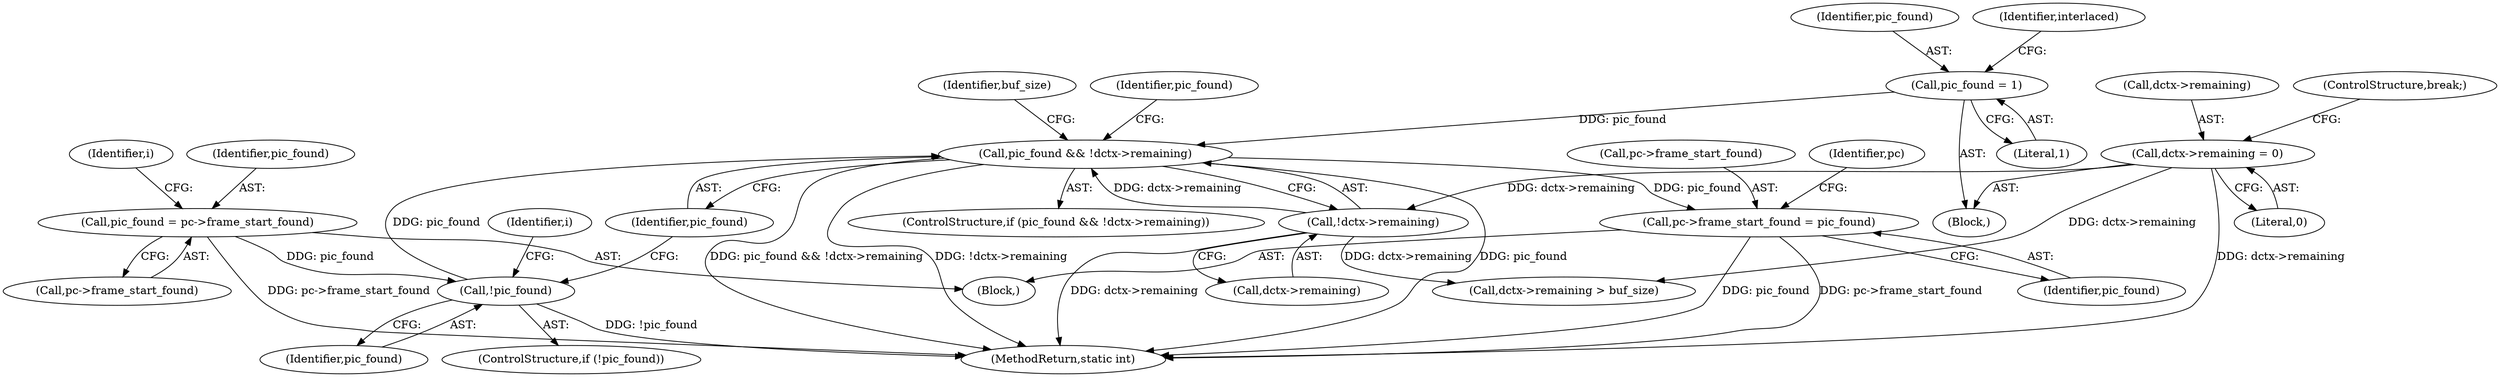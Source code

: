 digraph "0_FFmpeg_31c1c0b46a7021802c3d1d18039fca30dba5a14e@API" {
"1000195" [label="(Call,pic_found && !dctx->remaining)"];
"1000168" [label="(Call,pic_found = 1)"];
"1000143" [label="(Call,!pic_found)"];
"1000121" [label="(Call,pic_found = pc->frame_start_found)"];
"1000197" [label="(Call,!dctx->remaining)"];
"1000188" [label="(Call,dctx->remaining = 0)"];
"1000437" [label="(Call,pc->frame_start_found = pic_found)"];
"1000168" [label="(Call,pic_found = 1)"];
"1000128" [label="(Identifier,i)"];
"1000459" [label="(MethodReturn,static int)"];
"1000142" [label="(ControlStructure,if (!pic_found))"];
"1000189" [label="(Call,dctx->remaining)"];
"1000148" [label="(Identifier,i)"];
"1000195" [label="(Call,pic_found && !dctx->remaining)"];
"1000438" [label="(Call,pc->frame_start_found)"];
"1000193" [label="(ControlStructure,break;)"];
"1000196" [label="(Identifier,pic_found)"];
"1000441" [label="(Identifier,pic_found)"];
"1000169" [label="(Identifier,pic_found)"];
"1000122" [label="(Identifier,pic_found)"];
"1000170" [label="(Literal,1)"];
"1000192" [label="(Literal,0)"];
"1000437" [label="(Call,pc->frame_start_found = pic_found)"];
"1000444" [label="(Identifier,pc)"];
"1000204" [label="(Identifier,buf_size)"];
"1000144" [label="(Identifier,pic_found)"];
"1000143" [label="(Call,!pic_found)"];
"1000382" [label="(Identifier,pic_found)"];
"1000165" [label="(Block,)"];
"1000198" [label="(Call,dctx->remaining)"];
"1000385" [label="(Call,dctx->remaining > buf_size)"];
"1000121" [label="(Call,pic_found = pc->frame_start_found)"];
"1000106" [label="(Block,)"];
"1000194" [label="(ControlStructure,if (pic_found && !dctx->remaining))"];
"1000123" [label="(Call,pc->frame_start_found)"];
"1000188" [label="(Call,dctx->remaining = 0)"];
"1000197" [label="(Call,!dctx->remaining)"];
"1000172" [label="(Identifier,interlaced)"];
"1000195" -> "1000194"  [label="AST: "];
"1000195" -> "1000196"  [label="CFG: "];
"1000195" -> "1000197"  [label="CFG: "];
"1000196" -> "1000195"  [label="AST: "];
"1000197" -> "1000195"  [label="AST: "];
"1000204" -> "1000195"  [label="CFG: "];
"1000382" -> "1000195"  [label="CFG: "];
"1000195" -> "1000459"  [label="DDG: pic_found && !dctx->remaining"];
"1000195" -> "1000459"  [label="DDG: !dctx->remaining"];
"1000195" -> "1000459"  [label="DDG: pic_found"];
"1000168" -> "1000195"  [label="DDG: pic_found"];
"1000143" -> "1000195"  [label="DDG: pic_found"];
"1000197" -> "1000195"  [label="DDG: dctx->remaining"];
"1000195" -> "1000437"  [label="DDG: pic_found"];
"1000168" -> "1000165"  [label="AST: "];
"1000168" -> "1000170"  [label="CFG: "];
"1000169" -> "1000168"  [label="AST: "];
"1000170" -> "1000168"  [label="AST: "];
"1000172" -> "1000168"  [label="CFG: "];
"1000143" -> "1000142"  [label="AST: "];
"1000143" -> "1000144"  [label="CFG: "];
"1000144" -> "1000143"  [label="AST: "];
"1000148" -> "1000143"  [label="CFG: "];
"1000196" -> "1000143"  [label="CFG: "];
"1000143" -> "1000459"  [label="DDG: !pic_found"];
"1000121" -> "1000143"  [label="DDG: pic_found"];
"1000121" -> "1000106"  [label="AST: "];
"1000121" -> "1000123"  [label="CFG: "];
"1000122" -> "1000121"  [label="AST: "];
"1000123" -> "1000121"  [label="AST: "];
"1000128" -> "1000121"  [label="CFG: "];
"1000121" -> "1000459"  [label="DDG: pc->frame_start_found"];
"1000197" -> "1000198"  [label="CFG: "];
"1000198" -> "1000197"  [label="AST: "];
"1000197" -> "1000459"  [label="DDG: dctx->remaining"];
"1000188" -> "1000197"  [label="DDG: dctx->remaining"];
"1000197" -> "1000385"  [label="DDG: dctx->remaining"];
"1000188" -> "1000165"  [label="AST: "];
"1000188" -> "1000192"  [label="CFG: "];
"1000189" -> "1000188"  [label="AST: "];
"1000192" -> "1000188"  [label="AST: "];
"1000193" -> "1000188"  [label="CFG: "];
"1000188" -> "1000459"  [label="DDG: dctx->remaining"];
"1000188" -> "1000385"  [label="DDG: dctx->remaining"];
"1000437" -> "1000106"  [label="AST: "];
"1000437" -> "1000441"  [label="CFG: "];
"1000438" -> "1000437"  [label="AST: "];
"1000441" -> "1000437"  [label="AST: "];
"1000444" -> "1000437"  [label="CFG: "];
"1000437" -> "1000459"  [label="DDG: pc->frame_start_found"];
"1000437" -> "1000459"  [label="DDG: pic_found"];
}
